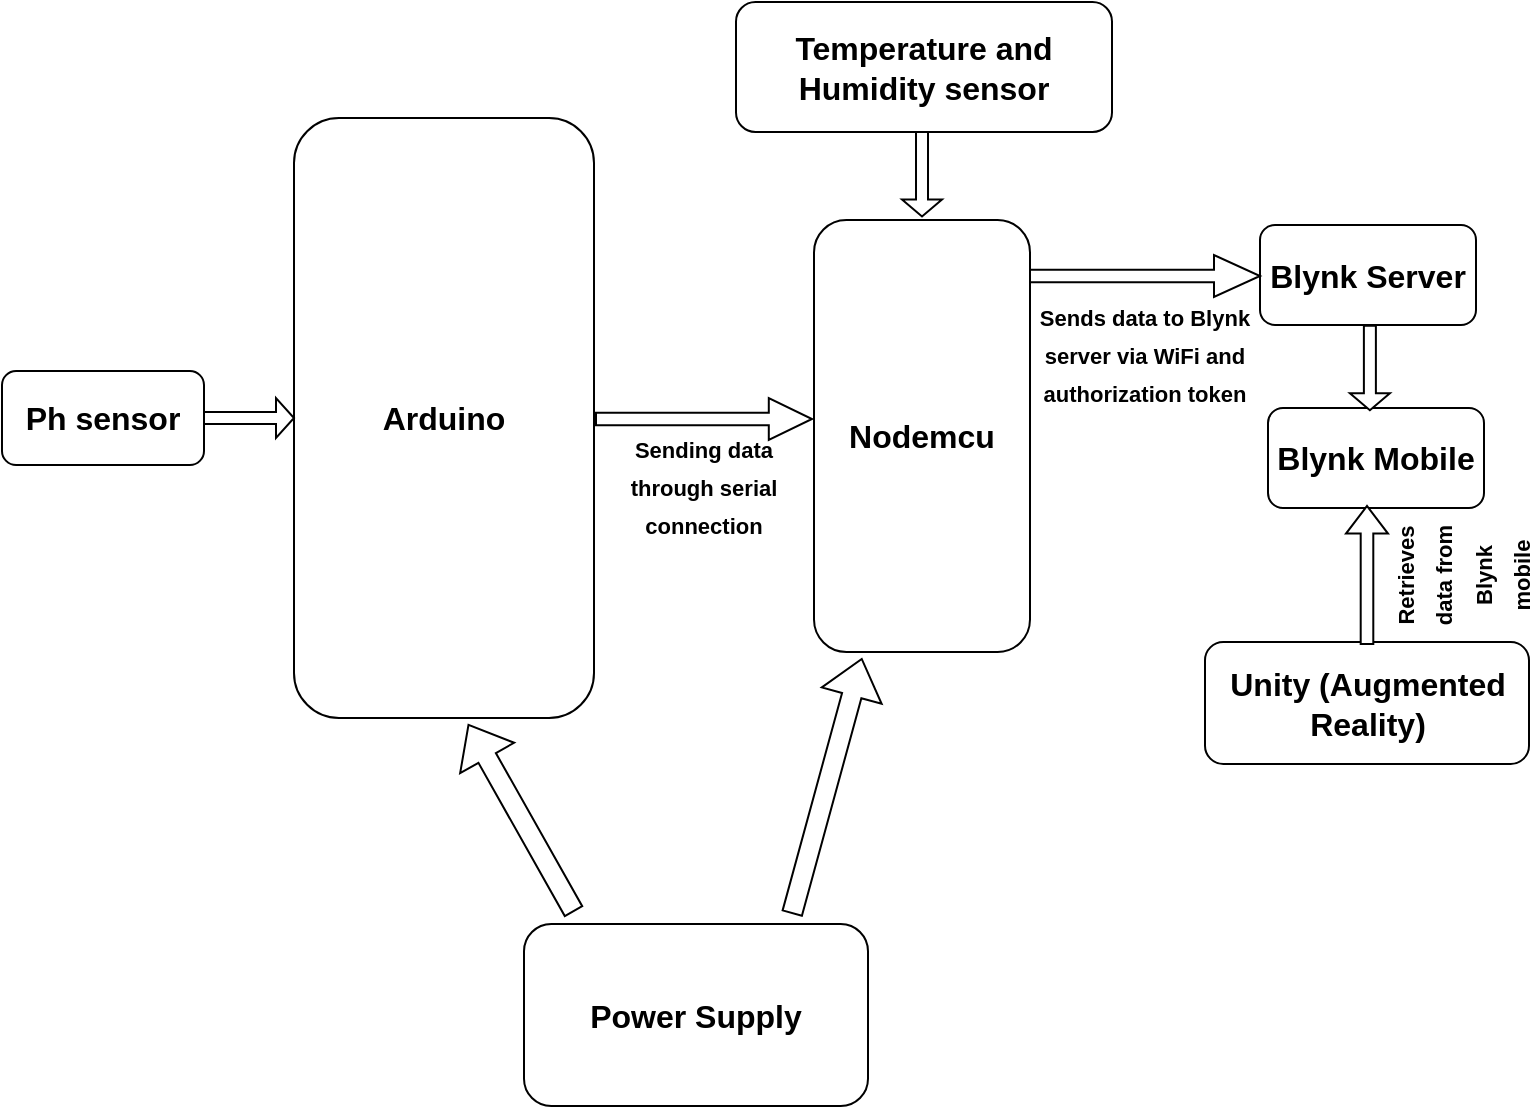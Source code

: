 <mxfile version="16.4.5" type="device"><diagram id="q2cSh6PhIUOrDtFVRzj2" name="Page-1"><mxGraphModel dx="303" dy="603" grid="0" gridSize="10" guides="1" tooltips="1" connect="1" arrows="1" fold="1" page="1" pageScale="1" pageWidth="850" pageHeight="1100" math="0" shadow="0"><root><mxCell id="0"/><mxCell id="1" parent="0"/><mxCell id="EOnk4lT7DwHgt3nenoAq-7" value="&lt;font size=&quot;1&quot;&gt;&lt;b style=&quot;font-size: 16px&quot;&gt;Ph sensor&lt;/b&gt;&lt;/font&gt;" style="rounded=1;whiteSpace=wrap;html=1;" parent="1" vertex="1"><mxGeometry x="900" y="380.5" width="101" height="47" as="geometry"/></mxCell><mxCell id="EOnk4lT7DwHgt3nenoAq-8" value="&lt;font size=&quot;1&quot;&gt;&lt;b style=&quot;font-size: 16px&quot;&gt;Arduino&lt;/b&gt;&lt;/font&gt;" style="rounded=1;whiteSpace=wrap;html=1;" parent="1" vertex="1"><mxGeometry x="1046" y="254" width="150" height="300" as="geometry"/></mxCell><mxCell id="EOnk4lT7DwHgt3nenoAq-11" value="" style="shape=singleArrow;whiteSpace=wrap;html=1;fontSize=16;" parent="1" vertex="1"><mxGeometry x="1001" y="394" width="45" height="20" as="geometry"/></mxCell><mxCell id="EOnk4lT7DwHgt3nenoAq-12" value="&lt;font size=&quot;1&quot;&gt;&lt;b style=&quot;font-size: 16px&quot;&gt;Nodemcu&lt;/b&gt;&lt;/font&gt;" style="rounded=1;whiteSpace=wrap;html=1;" parent="1" vertex="1"><mxGeometry x="1306" y="305" width="108" height="216" as="geometry"/></mxCell><mxCell id="EOnk4lT7DwHgt3nenoAq-13" value="&lt;span style=&quot;font-size: 16px&quot;&gt;&lt;b&gt;Temperature and Humidity sensor&lt;/b&gt;&lt;/span&gt;" style="rounded=1;whiteSpace=wrap;html=1;" parent="1" vertex="1"><mxGeometry x="1267" y="196" width="188" height="65" as="geometry"/></mxCell><mxCell id="EOnk4lT7DwHgt3nenoAq-15" value="" style="shape=singleArrow;whiteSpace=wrap;html=1;fontSize=16;rotation=90;" parent="1" vertex="1"><mxGeometry x="1338.88" y="272.12" width="42.25" height="20" as="geometry"/></mxCell><mxCell id="EOnk4lT7DwHgt3nenoAq-16" value="&lt;font style=&quot;font-size: 11px&quot;&gt;Sending data through serial connection&lt;/font&gt;" style="shape=singleArrow;whiteSpace=wrap;html=1;fontSize=16;spacingBottom=-64;fontStyle=1;align=center;" parent="1" vertex="1"><mxGeometry x="1197" y="394" width="108" height="21" as="geometry"/></mxCell><mxCell id="EOnk4lT7DwHgt3nenoAq-17" value="&lt;font size=&quot;1&quot;&gt;&lt;b style=&quot;font-size: 16px&quot;&gt;Blynk Server&lt;br&gt;&lt;/b&gt;&lt;/font&gt;" style="rounded=1;whiteSpace=wrap;html=1;" parent="1" vertex="1"><mxGeometry x="1529" y="307.5" width="108" height="50" as="geometry"/></mxCell><mxCell id="EOnk4lT7DwHgt3nenoAq-21" value="&lt;font style=&quot;font-size: 11px&quot;&gt;Sends data to Blynk server via WiFi and authorization token&lt;/font&gt;" style="shape=singleArrow;whiteSpace=wrap;html=1;fontSize=16;spacingBottom=-75;fontStyle=1;align=center;" parent="1" vertex="1"><mxGeometry x="1414" y="322.5" width="115" height="21" as="geometry"/></mxCell><mxCell id="EOnk4lT7DwHgt3nenoAq-22" value="&lt;font size=&quot;1&quot;&gt;&lt;b style=&quot;font-size: 16px&quot;&gt;Blynk Mobile&lt;br&gt;&lt;/b&gt;&lt;/font&gt;" style="rounded=1;whiteSpace=wrap;html=1;" parent="1" vertex="1"><mxGeometry x="1533" y="399" width="108" height="50" as="geometry"/></mxCell><mxCell id="EOnk4lT7DwHgt3nenoAq-23" value="&lt;font size=&quot;1&quot;&gt;&lt;b style=&quot;font-size: 16px&quot;&gt;Unity (Augmented Reality)&lt;br&gt;&lt;/b&gt;&lt;/font&gt;" style="rounded=1;whiteSpace=wrap;html=1;" parent="1" vertex="1"><mxGeometry x="1501.5" y="516" width="162" height="61" as="geometry"/></mxCell><mxCell id="EOnk4lT7DwHgt3nenoAq-26" value="" style="shape=singleArrow;whiteSpace=wrap;html=1;fontSize=16;rotation=90;" parent="1" vertex="1"><mxGeometry x="1562.82" y="369" width="42.25" height="20" as="geometry"/></mxCell><mxCell id="EOnk4lT7DwHgt3nenoAq-28" value="&lt;font style=&quot;font-size: 11px&quot;&gt;Retrieves data from Blynk mobile&lt;br&gt;&lt;/font&gt;" style="shape=singleArrow;whiteSpace=wrap;html=1;fontSize=16;spacingBottom=-92;fontStyle=1;align=center;rotation=-90;spacingLeft=0;" parent="1" vertex="1"><mxGeometry x="1548" y="472" width="69" height="21" as="geometry"/></mxCell><mxCell id="EeH5d_EVehMEbq04YlYj-1" value="&lt;font size=&quot;1&quot;&gt;&lt;b style=&quot;font-size: 16px&quot;&gt;Power Supply&lt;/b&gt;&lt;/font&gt;" style="rounded=1;whiteSpace=wrap;html=1;" vertex="1" parent="1"><mxGeometry x="1161" y="657" width="172" height="91" as="geometry"/></mxCell><mxCell id="EeH5d_EVehMEbq04YlYj-3" value="" style="shape=flexArrow;endArrow=classic;html=1;rounded=0;" edge="1" parent="1"><mxGeometry width="50" height="50" relative="1" as="geometry"><mxPoint x="1186" y="651" as="sourcePoint"/><mxPoint x="1133" y="557" as="targetPoint"/></mxGeometry></mxCell><mxCell id="EeH5d_EVehMEbq04YlYj-4" value="" style="shape=flexArrow;endArrow=classic;html=1;rounded=0;" edge="1" parent="1"><mxGeometry width="50" height="50" relative="1" as="geometry"><mxPoint x="1295" y="652" as="sourcePoint"/><mxPoint x="1330" y="524" as="targetPoint"/></mxGeometry></mxCell></root></mxGraphModel></diagram></mxfile>